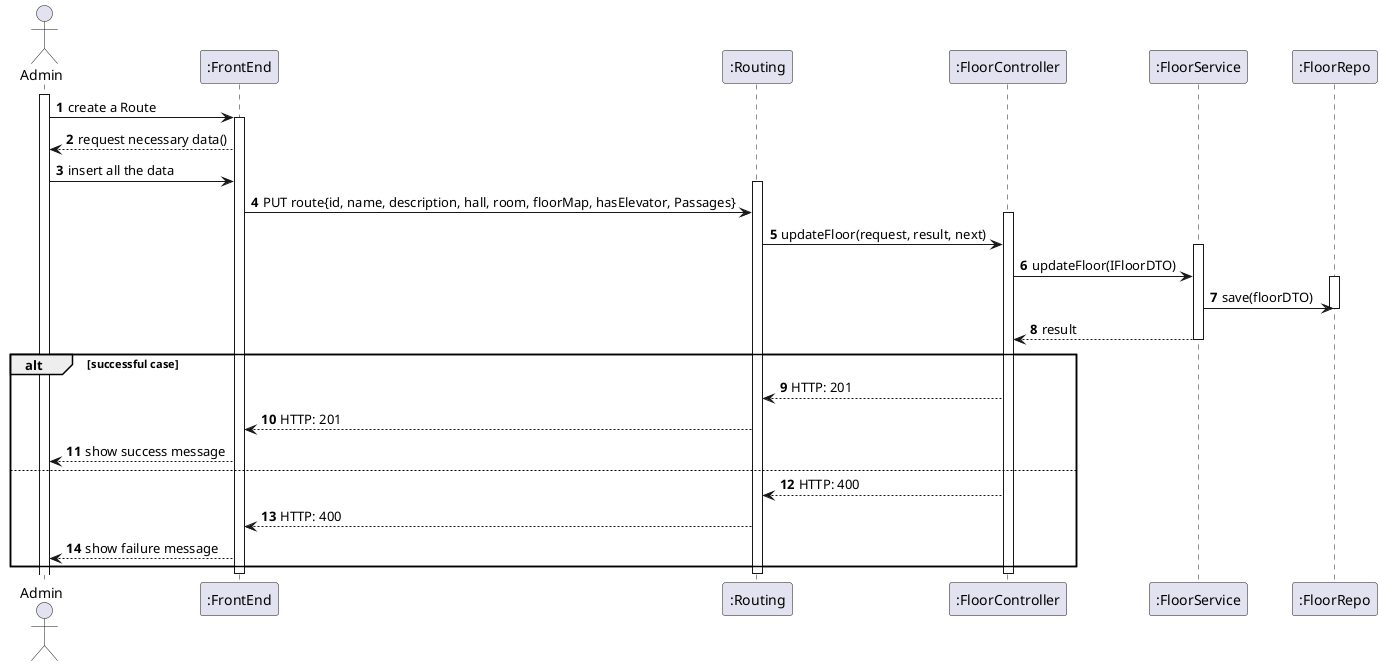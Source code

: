 @startuml
autonumber
'hide footbox
actor "Admin" as admin

participant ":FrontEnd" as sys
participant ":Routing" as route
participant ":FloorController" as ctrl
participant ":FloorService" as srvc
participant ":FloorRepo" as repo


activate admin
admin -> sys: create a Route
activate sys
sys --> admin: request necessary data()
admin -> sys : insert all the data
activate route
sys -> route: PUT route{id, name, description, hall, room, floorMap, hasElevator, Passages}
activate ctrl
route -> ctrl: updateFloor(request, result, next)
activate srvc
ctrl -> srvc: updateFloor(IFloorDTO)
activate repo
srvc -> repo: save(floorDTO)
deactivate repo
srvc --> ctrl: result
deactivate srvc

alt successful case
    ctrl --> route : HTTP: 201
    route --> sys: HTTP: 201
    sys --> admin: show success message
else
    ctrl --> route : HTTP: 400
    route --> sys: HTTP: 400
    sys --> admin: show failure message
end

deactivate ctrl
deactivate route
deactivate sys
@enduml